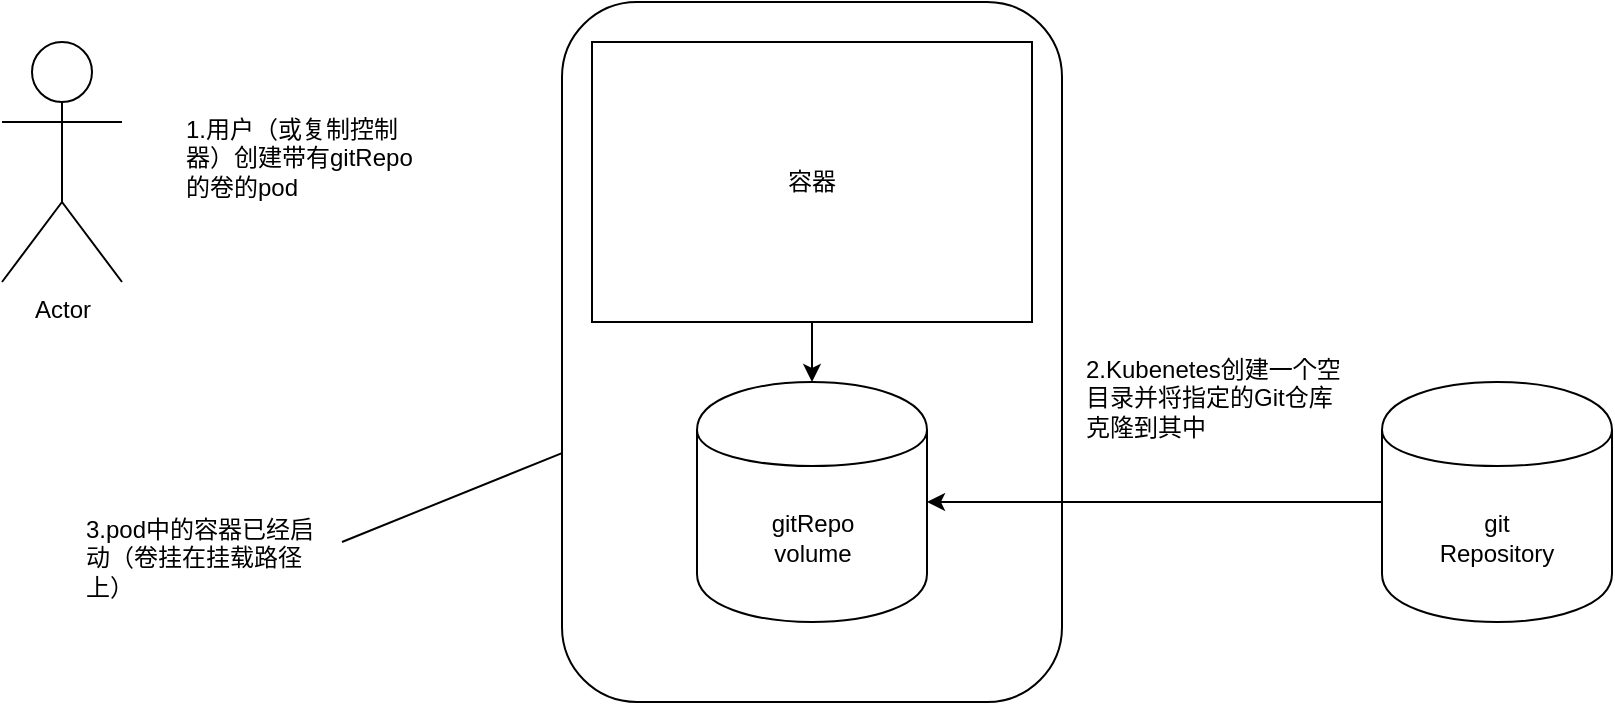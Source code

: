 <mxfile version="12.6.5" type="device"><diagram id="4KhsWz4udFbrrfGw-5Nx" name="Page-1"><mxGraphModel dx="1024" dy="592" grid="1" gridSize="10" guides="1" tooltips="1" connect="1" arrows="1" fold="1" page="1" pageScale="1" pageWidth="2339" pageHeight="3300" math="0" shadow="0"><root><mxCell id="0"/><mxCell id="1" parent="0"/><mxCell id="ClH5GpL8Rlysqrj18InN-1" value="" style="rounded=1;whiteSpace=wrap;html=1;" vertex="1" parent="1"><mxGeometry x="320" y="150" width="250" height="350" as="geometry"/></mxCell><mxCell id="ClH5GpL8Rlysqrj18InN-4" style="edgeStyle=orthogonalEdgeStyle;rounded=0;orthogonalLoop=1;jettySize=auto;html=1;" edge="1" parent="1" source="ClH5GpL8Rlysqrj18InN-2" target="ClH5GpL8Rlysqrj18InN-3"><mxGeometry relative="1" as="geometry"/></mxCell><mxCell id="ClH5GpL8Rlysqrj18InN-2" value="容器" style="rounded=0;whiteSpace=wrap;html=1;" vertex="1" parent="1"><mxGeometry x="335" y="170" width="220" height="140" as="geometry"/></mxCell><mxCell id="ClH5GpL8Rlysqrj18InN-3" value="gitRepo&lt;br&gt;volume" style="shape=cylinder;whiteSpace=wrap;html=1;boundedLbl=1;backgroundOutline=1;" vertex="1" parent="1"><mxGeometry x="387.5" y="340" width="115" height="120" as="geometry"/></mxCell><mxCell id="ClH5GpL8Rlysqrj18InN-6" value="Actor" style="shape=umlActor;verticalLabelPosition=bottom;labelBackgroundColor=#ffffff;verticalAlign=top;html=1;outlineConnect=0;" vertex="1" parent="1"><mxGeometry x="40" y="170" width="60" height="120" as="geometry"/></mxCell><mxCell id="ClH5GpL8Rlysqrj18InN-8" value="1.用户（或复制控制器）创建带有gitRepo的卷的pod" style="text;html=1;strokeColor=none;fillColor=none;align=left;verticalAlign=top;whiteSpace=wrap;rounded=0;" vertex="1" parent="1"><mxGeometry x="130" y="200" width="120" height="100" as="geometry"/></mxCell><mxCell id="ClH5GpL8Rlysqrj18InN-10" style="edgeStyle=orthogonalEdgeStyle;rounded=0;orthogonalLoop=1;jettySize=auto;html=1;" edge="1" parent="1" source="ClH5GpL8Rlysqrj18InN-9" target="ClH5GpL8Rlysqrj18InN-3"><mxGeometry relative="1" as="geometry"/></mxCell><mxCell id="ClH5GpL8Rlysqrj18InN-9" value="git&lt;br&gt;Repository" style="shape=cylinder;whiteSpace=wrap;html=1;boundedLbl=1;backgroundOutline=1;" vertex="1" parent="1"><mxGeometry x="730" y="340" width="115" height="120" as="geometry"/></mxCell><mxCell id="ClH5GpL8Rlysqrj18InN-11" value="2.Kubenetes创建一个空目录并将指定的Git仓库克隆到其中" style="text;html=1;strokeColor=none;fillColor=none;align=left;verticalAlign=top;whiteSpace=wrap;rounded=0;" vertex="1" parent="1"><mxGeometry x="580" y="320" width="130" height="70" as="geometry"/></mxCell><mxCell id="ClH5GpL8Rlysqrj18InN-12" value="3.pod中的容器已经启动（卷挂在挂载路径上）" style="text;html=1;strokeColor=none;fillColor=none;align=left;verticalAlign=top;whiteSpace=wrap;rounded=0;" vertex="1" parent="1"><mxGeometry x="80" y="400" width="120" height="70" as="geometry"/></mxCell><mxCell id="ClH5GpL8Rlysqrj18InN-13" value="" style="endArrow=none;html=1;" edge="1" parent="1" target="ClH5GpL8Rlysqrj18InN-1"><mxGeometry width="50" height="50" relative="1" as="geometry"><mxPoint x="210" y="420" as="sourcePoint"/><mxPoint x="270" y="340" as="targetPoint"/></mxGeometry></mxCell></root></mxGraphModel></diagram></mxfile>